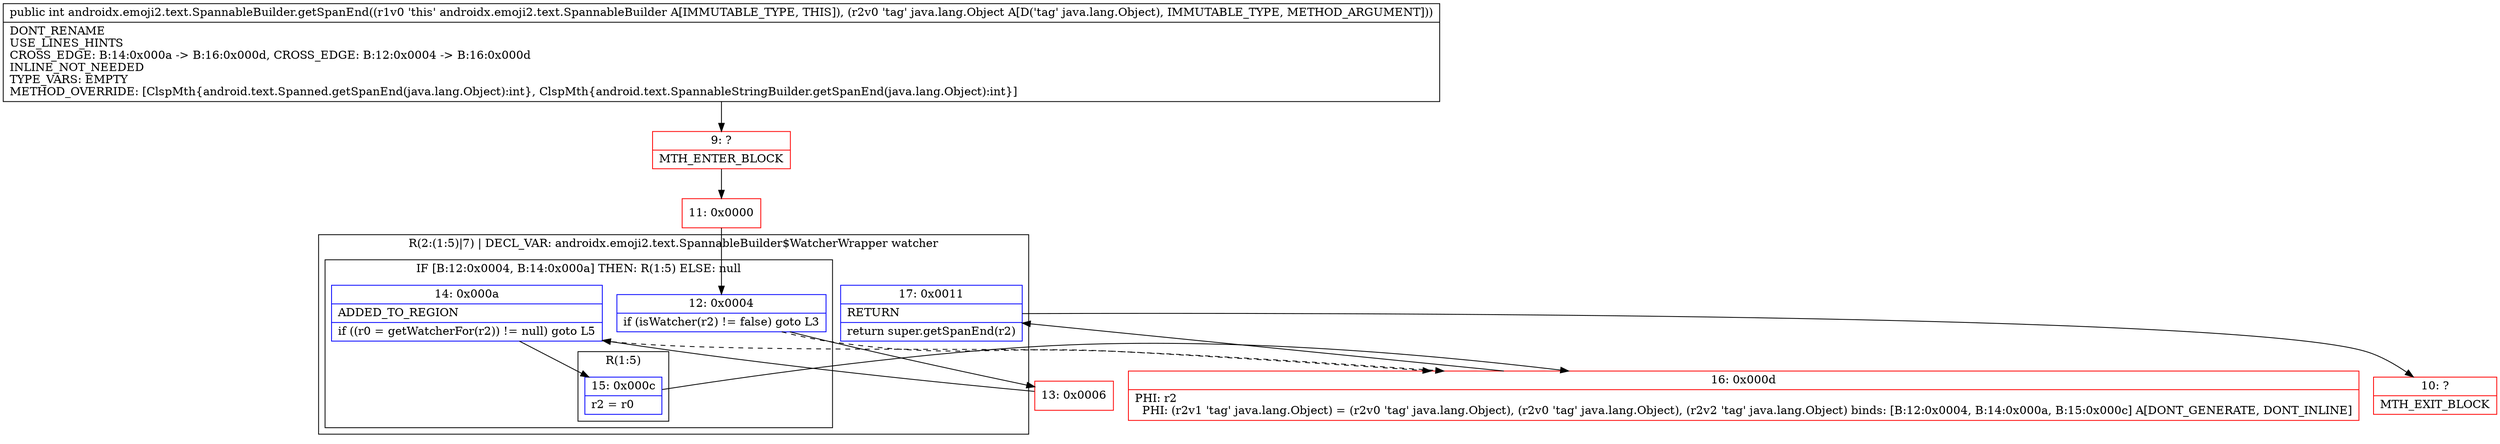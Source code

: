 digraph "CFG forandroidx.emoji2.text.SpannableBuilder.getSpanEnd(Ljava\/lang\/Object;)I" {
subgraph cluster_Region_226882440 {
label = "R(2:(1:5)|7) | DECL_VAR: androidx.emoji2.text.SpannableBuilder$WatcherWrapper watcher\l";
node [shape=record,color=blue];
subgraph cluster_IfRegion_965252147 {
label = "IF [B:12:0x0004, B:14:0x000a] THEN: R(1:5) ELSE: null";
node [shape=record,color=blue];
Node_12 [shape=record,label="{12\:\ 0x0004|if (isWatcher(r2) != false) goto L3\l}"];
Node_14 [shape=record,label="{14\:\ 0x000a|ADDED_TO_REGION\l|if ((r0 = getWatcherFor(r2)) != null) goto L5\l}"];
subgraph cluster_Region_163816260 {
label = "R(1:5)";
node [shape=record,color=blue];
Node_15 [shape=record,label="{15\:\ 0x000c|r2 = r0\l}"];
}
}
Node_17 [shape=record,label="{17\:\ 0x0011|RETURN\l|return super.getSpanEnd(r2)\l}"];
}
Node_9 [shape=record,color=red,label="{9\:\ ?|MTH_ENTER_BLOCK\l}"];
Node_11 [shape=record,color=red,label="{11\:\ 0x0000}"];
Node_13 [shape=record,color=red,label="{13\:\ 0x0006}"];
Node_16 [shape=record,color=red,label="{16\:\ 0x000d|PHI: r2 \l  PHI: (r2v1 'tag' java.lang.Object) = (r2v0 'tag' java.lang.Object), (r2v0 'tag' java.lang.Object), (r2v2 'tag' java.lang.Object) binds: [B:12:0x0004, B:14:0x000a, B:15:0x000c] A[DONT_GENERATE, DONT_INLINE]\l}"];
Node_10 [shape=record,color=red,label="{10\:\ ?|MTH_EXIT_BLOCK\l}"];
MethodNode[shape=record,label="{public int androidx.emoji2.text.SpannableBuilder.getSpanEnd((r1v0 'this' androidx.emoji2.text.SpannableBuilder A[IMMUTABLE_TYPE, THIS]), (r2v0 'tag' java.lang.Object A[D('tag' java.lang.Object), IMMUTABLE_TYPE, METHOD_ARGUMENT]))  | DONT_RENAME\lUSE_LINES_HINTS\lCROSS_EDGE: B:14:0x000a \-\> B:16:0x000d, CROSS_EDGE: B:12:0x0004 \-\> B:16:0x000d\lINLINE_NOT_NEEDED\lTYPE_VARS: EMPTY\lMETHOD_OVERRIDE: [ClspMth\{android.text.Spanned.getSpanEnd(java.lang.Object):int\}, ClspMth\{android.text.SpannableStringBuilder.getSpanEnd(java.lang.Object):int\}]\l}"];
MethodNode -> Node_9;Node_12 -> Node_13;
Node_12 -> Node_16[style=dashed];
Node_14 -> Node_15;
Node_14 -> Node_16[style=dashed];
Node_15 -> Node_16;
Node_17 -> Node_10;
Node_9 -> Node_11;
Node_11 -> Node_12;
Node_13 -> Node_14;
Node_16 -> Node_17;
}

